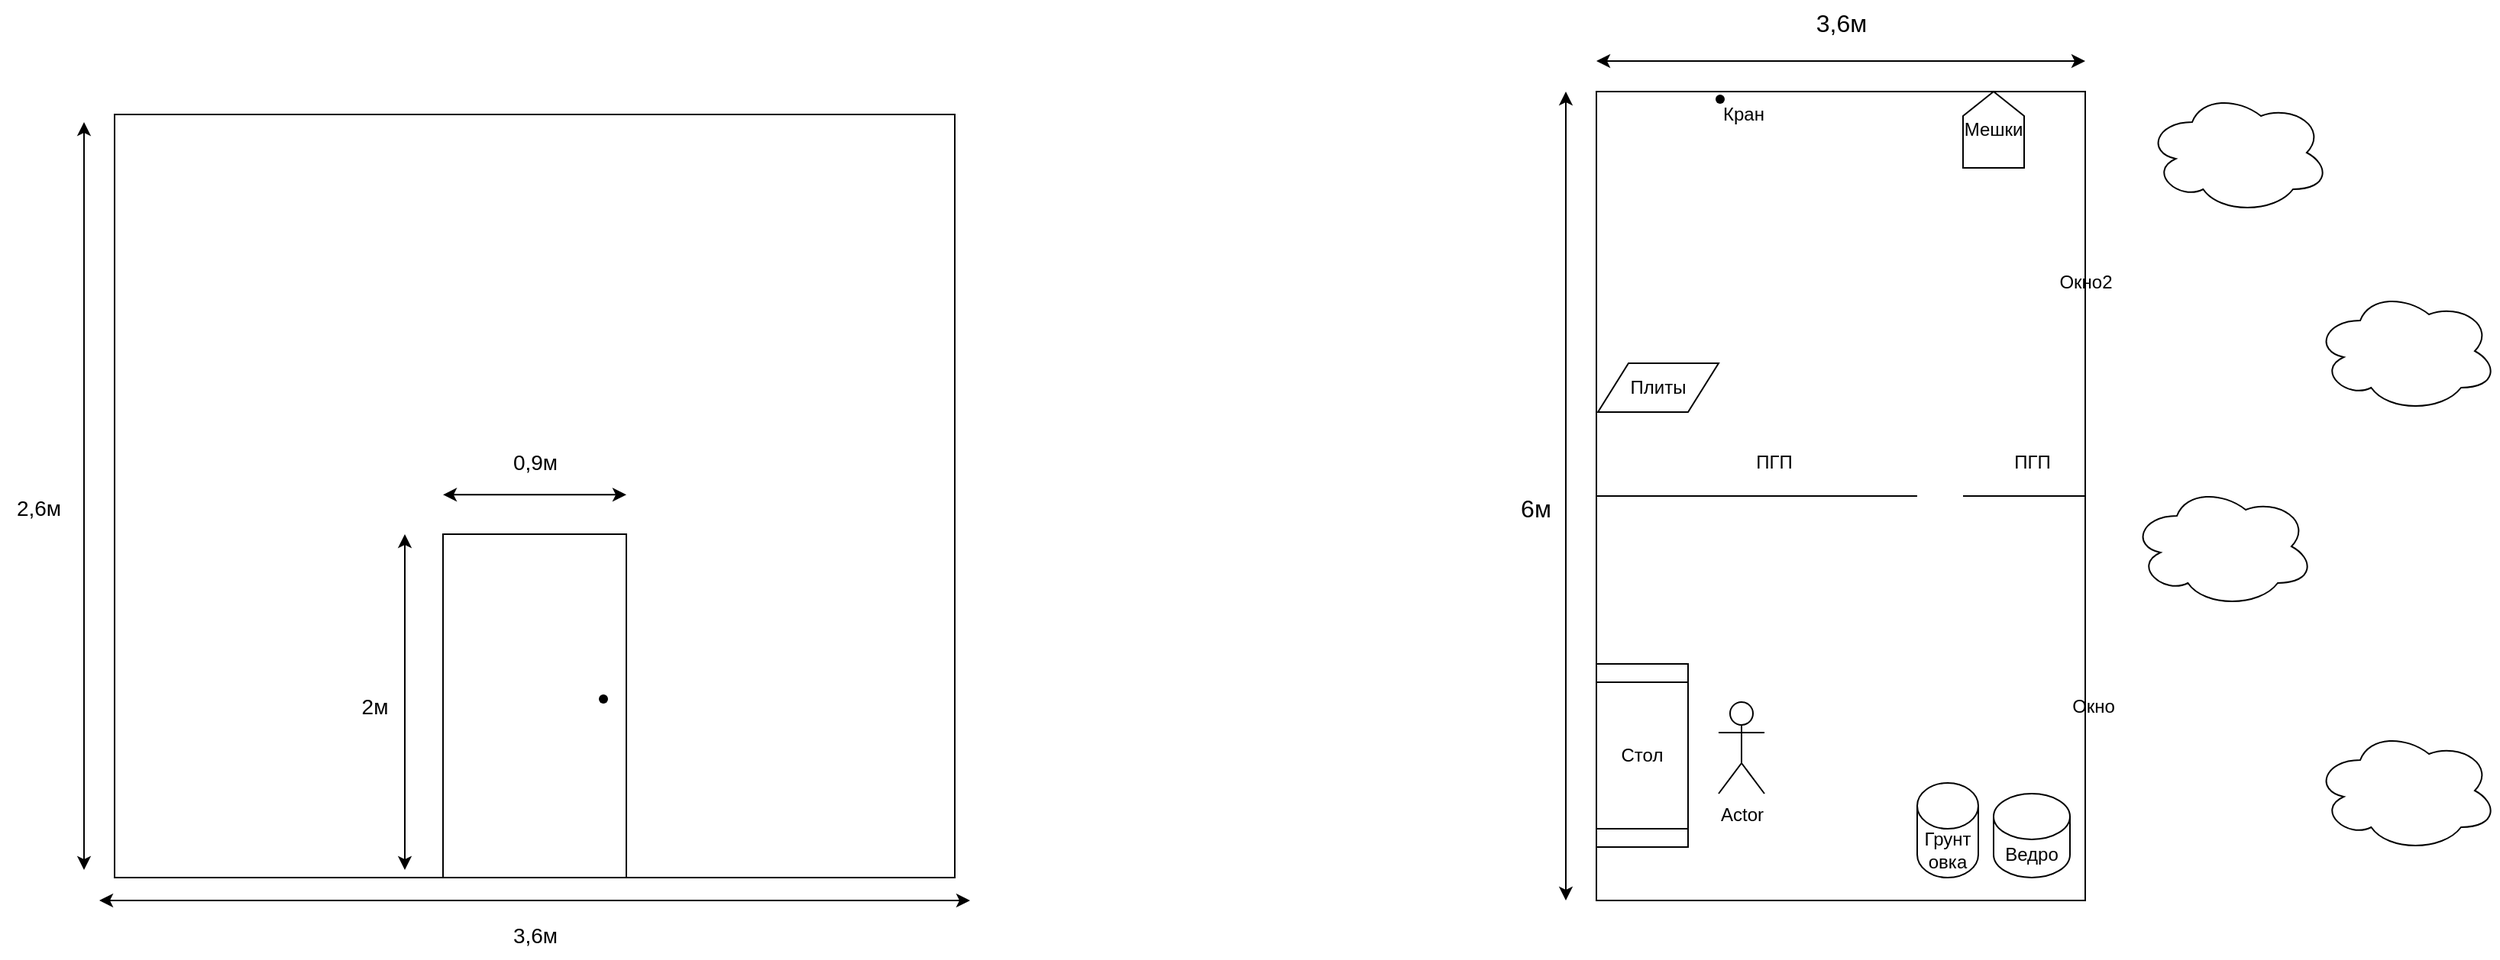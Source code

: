 <mxfile version="21.5.0" type="device">
  <diagram name="Страница 1" id="aKaaYQA24r8cnJcRiHjf">
    <mxGraphModel dx="1173" dy="645" grid="1" gridSize="10" guides="1" tooltips="1" connect="1" arrows="1" fold="1" page="1" pageScale="1" pageWidth="827" pageHeight="1169" math="0" shadow="0">
      <root>
        <mxCell id="0" />
        <mxCell id="1" parent="0" />
        <mxCell id="jj2w-q2InDVkd7VUoeMa-2" value="" style="rounded=0;whiteSpace=wrap;html=1;" vertex="1" parent="1">
          <mxGeometry x="130" y="105" width="550" height="500" as="geometry" />
        </mxCell>
        <mxCell id="jj2w-q2InDVkd7VUoeMa-3" value="" style="rounded=0;whiteSpace=wrap;html=1;" vertex="1" parent="1">
          <mxGeometry x="1100" y="90" width="320" height="530" as="geometry" />
        </mxCell>
        <mxCell id="jj2w-q2InDVkd7VUoeMa-4" value="" style="endArrow=classic;startArrow=classic;html=1;rounded=0;" edge="1" parent="1">
          <mxGeometry width="50" height="50" relative="1" as="geometry">
            <mxPoint x="1080" y="620" as="sourcePoint" />
            <mxPoint x="1080" y="90" as="targetPoint" />
          </mxGeometry>
        </mxCell>
        <mxCell id="jj2w-q2InDVkd7VUoeMa-5" value="&lt;font size=&quot;3&quot;&gt;6м&lt;/font&gt;" style="text;html=1;align=center;verticalAlign=middle;resizable=0;points=[];autosize=1;strokeColor=none;fillColor=none;" vertex="1" parent="1">
          <mxGeometry x="1040" y="348" width="40" height="30" as="geometry" />
        </mxCell>
        <mxCell id="jj2w-q2InDVkd7VUoeMa-6" value="" style="endArrow=classic;startArrow=classic;html=1;rounded=0;" edge="1" parent="1">
          <mxGeometry width="50" height="50" relative="1" as="geometry">
            <mxPoint x="1100" y="70" as="sourcePoint" />
            <mxPoint x="1420" y="70" as="targetPoint" />
          </mxGeometry>
        </mxCell>
        <mxCell id="jj2w-q2InDVkd7VUoeMa-7" value="&lt;font size=&quot;3&quot;&gt;3,6м&lt;/font&gt;" style="text;html=1;align=center;verticalAlign=middle;resizable=0;points=[];autosize=1;strokeColor=none;fillColor=none;" vertex="1" parent="1">
          <mxGeometry x="1230" y="30" width="60" height="30" as="geometry" />
        </mxCell>
        <mxCell id="jj2w-q2InDVkd7VUoeMa-10" value="" style="endArrow=none;html=1;rounded=0;exitX=0;exitY=0.5;exitDx=0;exitDy=0;" edge="1" parent="1" source="jj2w-q2InDVkd7VUoeMa-3">
          <mxGeometry width="50" height="50" relative="1" as="geometry">
            <mxPoint x="1190" y="390" as="sourcePoint" />
            <mxPoint x="1310" y="355" as="targetPoint" />
          </mxGeometry>
        </mxCell>
        <mxCell id="jj2w-q2InDVkd7VUoeMa-12" value="" style="endArrow=none;html=1;rounded=0;entryX=1;entryY=0.5;entryDx=0;entryDy=0;" edge="1" parent="1" target="jj2w-q2InDVkd7VUoeMa-3">
          <mxGeometry width="50" height="50" relative="1" as="geometry">
            <mxPoint x="1340" y="355" as="sourcePoint" />
            <mxPoint x="1420" y="360" as="targetPoint" />
          </mxGeometry>
        </mxCell>
        <mxCell id="jj2w-q2InDVkd7VUoeMa-13" value="ПГП" style="text;html=1;align=center;verticalAlign=middle;resizable=0;points=[];autosize=1;strokeColor=none;fillColor=none;" vertex="1" parent="1">
          <mxGeometry x="1190.5" y="318" width="50" height="30" as="geometry" />
        </mxCell>
        <mxCell id="jj2w-q2InDVkd7VUoeMa-14" value="ПГП" style="text;html=1;align=center;verticalAlign=middle;resizable=0;points=[];autosize=1;strokeColor=none;fillColor=none;" vertex="1" parent="1">
          <mxGeometry x="1360" y="318" width="50" height="30" as="geometry" />
        </mxCell>
        <mxCell id="jj2w-q2InDVkd7VUoeMa-15" value="" style="endArrow=classic;startArrow=classic;html=1;rounded=0;" edge="1" parent="1">
          <mxGeometry width="50" height="50" relative="1" as="geometry">
            <mxPoint x="120" y="620" as="sourcePoint" />
            <mxPoint x="690" y="620" as="targetPoint" />
          </mxGeometry>
        </mxCell>
        <mxCell id="jj2w-q2InDVkd7VUoeMa-16" value="&lt;font style=&quot;font-size: 14px;&quot;&gt;3,6м&lt;/font&gt;" style="text;html=1;align=center;verticalAlign=middle;resizable=0;points=[];autosize=1;strokeColor=none;fillColor=none;" vertex="1" parent="1">
          <mxGeometry x="380" y="628" width="50" height="30" as="geometry" />
        </mxCell>
        <mxCell id="jj2w-q2InDVkd7VUoeMa-17" value="" style="endArrow=classic;startArrow=classic;html=1;rounded=0;" edge="1" parent="1">
          <mxGeometry width="50" height="50" relative="1" as="geometry">
            <mxPoint x="110" y="600" as="sourcePoint" />
            <mxPoint x="110" y="110" as="targetPoint" />
          </mxGeometry>
        </mxCell>
        <mxCell id="jj2w-q2InDVkd7VUoeMa-18" value="&lt;font style=&quot;font-size: 14px;&quot;&gt;2,6м&lt;br&gt;&lt;/font&gt;" style="text;html=1;align=center;verticalAlign=middle;resizable=0;points=[];autosize=1;strokeColor=none;fillColor=none;" vertex="1" parent="1">
          <mxGeometry x="55" y="348" width="50" height="30" as="geometry" />
        </mxCell>
        <mxCell id="jj2w-q2InDVkd7VUoeMa-19" value="" style="rounded=0;whiteSpace=wrap;html=1;" vertex="1" parent="1">
          <mxGeometry x="345" y="380" width="120" height="225" as="geometry" />
        </mxCell>
        <mxCell id="jj2w-q2InDVkd7VUoeMa-21" value="" style="endArrow=classic;startArrow=classic;html=1;rounded=0;" edge="1" parent="1">
          <mxGeometry width="50" height="50" relative="1" as="geometry">
            <mxPoint x="320" y="600" as="sourcePoint" />
            <mxPoint x="320" y="380" as="targetPoint" />
          </mxGeometry>
        </mxCell>
        <mxCell id="jj2w-q2InDVkd7VUoeMa-23" value="&lt;font style=&quot;font-size: 14px;&quot;&gt;2м&lt;/font&gt;" style="text;html=1;align=center;verticalAlign=middle;resizable=0;points=[];autosize=1;strokeColor=none;fillColor=none;" vertex="1" parent="1">
          <mxGeometry x="280" y="477.5" width="40" height="30" as="geometry" />
        </mxCell>
        <mxCell id="jj2w-q2InDVkd7VUoeMa-24" value="" style="endArrow=classic;startArrow=classic;html=1;rounded=0;" edge="1" parent="1">
          <mxGeometry width="50" height="50" relative="1" as="geometry">
            <mxPoint x="345" y="354.17" as="sourcePoint" />
            <mxPoint x="465" y="354.17" as="targetPoint" />
          </mxGeometry>
        </mxCell>
        <mxCell id="jj2w-q2InDVkd7VUoeMa-25" value="&lt;font style=&quot;font-size: 14px;&quot;&gt;0,9м&lt;/font&gt;" style="text;html=1;align=center;verticalAlign=middle;resizable=0;points=[];autosize=1;strokeColor=none;fillColor=none;" vertex="1" parent="1">
          <mxGeometry x="380" y="318" width="50" height="30" as="geometry" />
        </mxCell>
        <mxCell id="jj2w-q2InDVkd7VUoeMa-28" value="" style="ellipse;shape=cloud;whiteSpace=wrap;html=1;" vertex="1" parent="1">
          <mxGeometry x="1460" y="90" width="120" height="80" as="geometry" />
        </mxCell>
        <mxCell id="jj2w-q2InDVkd7VUoeMa-29" value="" style="ellipse;shape=cloud;whiteSpace=wrap;html=1;" vertex="1" parent="1">
          <mxGeometry x="1570" y="220" width="120" height="80" as="geometry" />
        </mxCell>
        <mxCell id="jj2w-q2InDVkd7VUoeMa-30" value="" style="ellipse;shape=cloud;whiteSpace=wrap;html=1;" vertex="1" parent="1">
          <mxGeometry x="1450" y="348" width="120" height="80" as="geometry" />
        </mxCell>
        <mxCell id="jj2w-q2InDVkd7VUoeMa-31" value="" style="ellipse;shape=cloud;whiteSpace=wrap;html=1;" vertex="1" parent="1">
          <mxGeometry x="1570" y="508" width="120" height="80" as="geometry" />
        </mxCell>
        <mxCell id="jj2w-q2InDVkd7VUoeMa-32" value="Окно" style="text;html=1;align=center;verticalAlign=middle;resizable=0;points=[];autosize=1;strokeColor=none;fillColor=none;" vertex="1" parent="1">
          <mxGeometry x="1400" y="477.5" width="50" height="30" as="geometry" />
        </mxCell>
        <mxCell id="jj2w-q2InDVkd7VUoeMa-33" value="Окно2" style="text;html=1;align=center;verticalAlign=middle;resizable=0;points=[];autosize=1;strokeColor=none;fillColor=none;" vertex="1" parent="1">
          <mxGeometry x="1390" y="200" width="60" height="30" as="geometry" />
        </mxCell>
        <mxCell id="jj2w-q2InDVkd7VUoeMa-34" value="Стол" style="shape=process;whiteSpace=wrap;html=1;backgroundOutline=1;direction=south;" vertex="1" parent="1">
          <mxGeometry x="1100" y="465" width="60" height="120" as="geometry" />
        </mxCell>
        <mxCell id="jj2w-q2InDVkd7VUoeMa-35" value="Actor" style="shape=umlActor;verticalLabelPosition=bottom;verticalAlign=top;html=1;outlineConnect=0;" vertex="1" parent="1">
          <mxGeometry x="1180" y="490" width="30" height="60" as="geometry" />
        </mxCell>
        <mxCell id="jj2w-q2InDVkd7VUoeMa-36" value="Ведро" style="shape=cylinder3;whiteSpace=wrap;html=1;boundedLbl=1;backgroundOutline=1;size=15;" vertex="1" parent="1">
          <mxGeometry x="1360" y="550" width="50" height="55" as="geometry" />
        </mxCell>
        <mxCell id="jj2w-q2InDVkd7VUoeMa-37" value="" style="shape=waypoint;sketch=0;fillStyle=solid;size=6;pointerEvents=1;points=[];fillColor=none;resizable=0;rotatable=0;perimeter=centerPerimeter;snapToPoint=1;" vertex="1" parent="1">
          <mxGeometry x="1171" y="85" width="20" height="20" as="geometry" />
        </mxCell>
        <mxCell id="jj2w-q2InDVkd7VUoeMa-38" value="Кран" style="text;html=1;align=center;verticalAlign=middle;resizable=0;points=[];autosize=1;strokeColor=none;fillColor=none;" vertex="1" parent="1">
          <mxGeometry x="1171" y="90" width="50" height="30" as="geometry" />
        </mxCell>
        <mxCell id="jj2w-q2InDVkd7VUoeMa-39" value="Мешки" style="shape=loopLimit;whiteSpace=wrap;html=1;" vertex="1" parent="1">
          <mxGeometry x="1340" y="90" width="40" height="50" as="geometry" />
        </mxCell>
        <mxCell id="jj2w-q2InDVkd7VUoeMa-40" value="" style="shape=waypoint;sketch=0;fillStyle=solid;size=6;pointerEvents=1;points=[];fillColor=none;resizable=0;rotatable=0;perimeter=centerPerimeter;snapToPoint=1;" vertex="1" parent="1">
          <mxGeometry x="440" y="478" width="20" height="20" as="geometry" />
        </mxCell>
        <mxCell id="jj2w-q2InDVkd7VUoeMa-41" value="Плиты" style="shape=parallelogram;perimeter=parallelogramPerimeter;whiteSpace=wrap;html=1;fixedSize=1;" vertex="1" parent="1">
          <mxGeometry x="1101" y="268" width="79" height="32" as="geometry" />
        </mxCell>
        <mxCell id="jj2w-q2InDVkd7VUoeMa-42" value="Грунт&lt;br&gt;овка" style="shape=cylinder3;whiteSpace=wrap;html=1;boundedLbl=1;backgroundOutline=1;size=15;" vertex="1" parent="1">
          <mxGeometry x="1310" y="543" width="40" height="62" as="geometry" />
        </mxCell>
      </root>
    </mxGraphModel>
  </diagram>
</mxfile>
